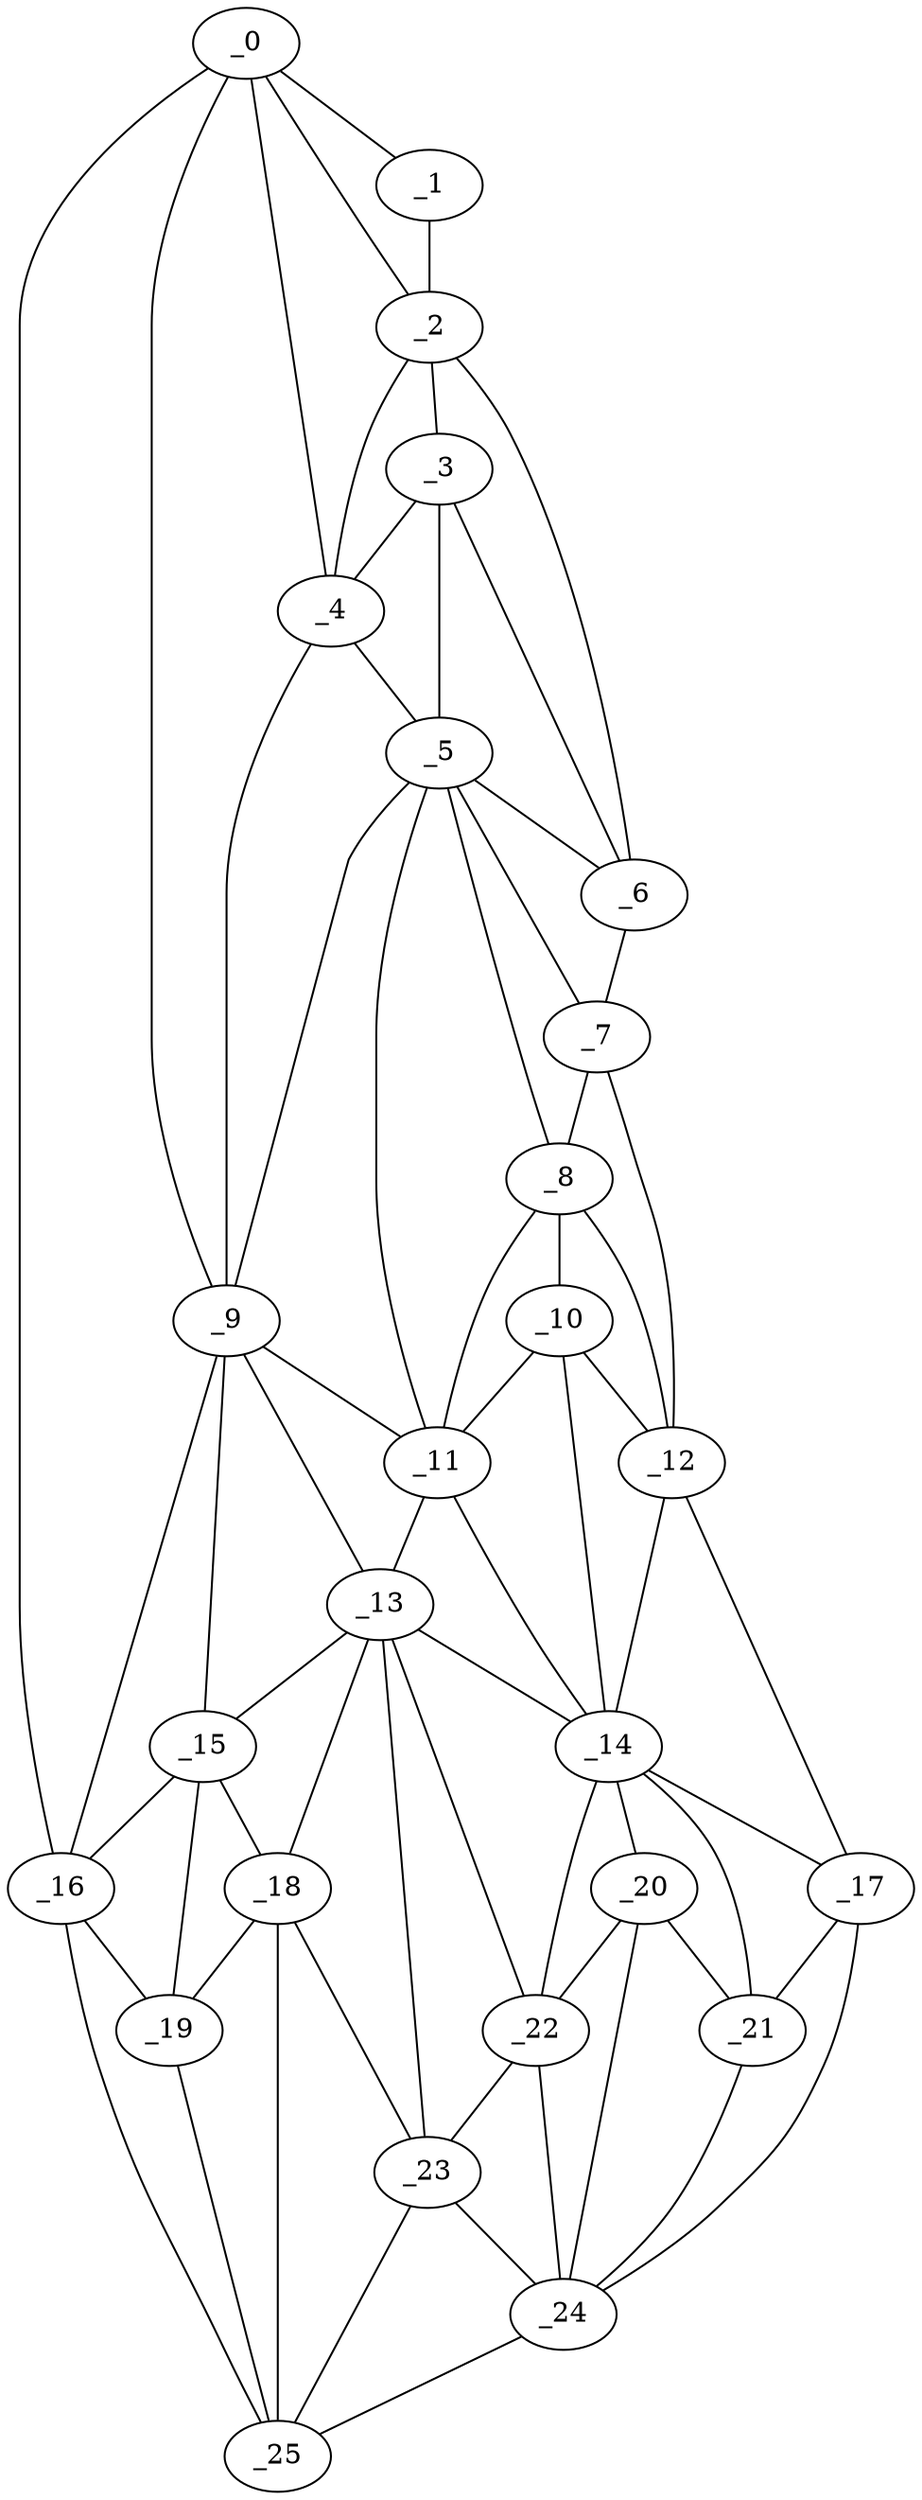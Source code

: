 graph "obj60__110.gxl" {
	_0	 [x=5,
		y=87];
	_1	 [x=7,
		y=65];
	_0 -- _1	 [valence=1];
	_2	 [x=14,
		y=60];
	_0 -- _2	 [valence=2];
	_4	 [x=56,
		y=57];
	_0 -- _4	 [valence=2];
	_9	 [x=83,
		y=72];
	_0 -- _9	 [valence=2];
	_16	 [x=105,
		y=103];
	_0 -- _16	 [valence=1];
	_1 -- _2	 [valence=1];
	_3	 [x=50,
		y=52];
	_2 -- _3	 [valence=1];
	_2 -- _4	 [valence=2];
	_6	 [x=62,
		y=37];
	_2 -- _6	 [valence=1];
	_3 -- _4	 [valence=2];
	_5	 [x=61,
		y=53];
	_3 -- _5	 [valence=2];
	_3 -- _6	 [valence=1];
	_4 -- _5	 [valence=1];
	_4 -- _9	 [valence=2];
	_5 -- _6	 [valence=2];
	_7	 [x=68,
		y=35];
	_5 -- _7	 [valence=2];
	_8	 [x=76,
		y=35];
	_5 -- _8	 [valence=1];
	_5 -- _9	 [valence=1];
	_11	 [x=90,
		y=66];
	_5 -- _11	 [valence=2];
	_6 -- _7	 [valence=1];
	_7 -- _8	 [valence=2];
	_12	 [x=94,
		y=28];
	_7 -- _12	 [valence=1];
	_10	 [x=86,
		y=36];
	_8 -- _10	 [valence=2];
	_8 -- _11	 [valence=2];
	_8 -- _12	 [valence=2];
	_9 -- _11	 [valence=2];
	_13	 [x=96,
		y=67];
	_9 -- _13	 [valence=1];
	_15	 [x=105,
		y=79];
	_9 -- _15	 [valence=1];
	_9 -- _16	 [valence=2];
	_10 -- _11	 [valence=2];
	_10 -- _12	 [valence=2];
	_14	 [x=101,
		y=37];
	_10 -- _14	 [valence=2];
	_11 -- _13	 [valence=2];
	_11 -- _14	 [valence=2];
	_12 -- _14	 [valence=2];
	_17	 [x=109,
		y=26];
	_12 -- _17	 [valence=1];
	_13 -- _14	 [valence=1];
	_13 -- _15	 [valence=2];
	_18	 [x=110,
		y=79];
	_13 -- _18	 [valence=1];
	_22	 [x=114,
		y=52];
	_13 -- _22	 [valence=2];
	_23	 [x=123,
		y=66];
	_13 -- _23	 [valence=2];
	_14 -- _17	 [valence=2];
	_20	 [x=113,
		y=45];
	_14 -- _20	 [valence=1];
	_21	 [x=114,
		y=38];
	_14 -- _21	 [valence=2];
	_14 -- _22	 [valence=2];
	_15 -- _16	 [valence=2];
	_15 -- _18	 [valence=2];
	_19	 [x=112,
		y=95];
	_15 -- _19	 [valence=2];
	_16 -- _19	 [valence=1];
	_25	 [x=126,
		y=81];
	_16 -- _25	 [valence=1];
	_17 -- _21	 [valence=1];
	_24	 [x=124,
		y=57];
	_17 -- _24	 [valence=1];
	_18 -- _19	 [valence=2];
	_18 -- _23	 [valence=2];
	_18 -- _25	 [valence=2];
	_19 -- _25	 [valence=1];
	_20 -- _21	 [valence=2];
	_20 -- _22	 [valence=1];
	_20 -- _24	 [valence=2];
	_21 -- _24	 [valence=1];
	_22 -- _23	 [valence=2];
	_22 -- _24	 [valence=2];
	_23 -- _24	 [valence=2];
	_23 -- _25	 [valence=1];
	_24 -- _25	 [valence=1];
}
